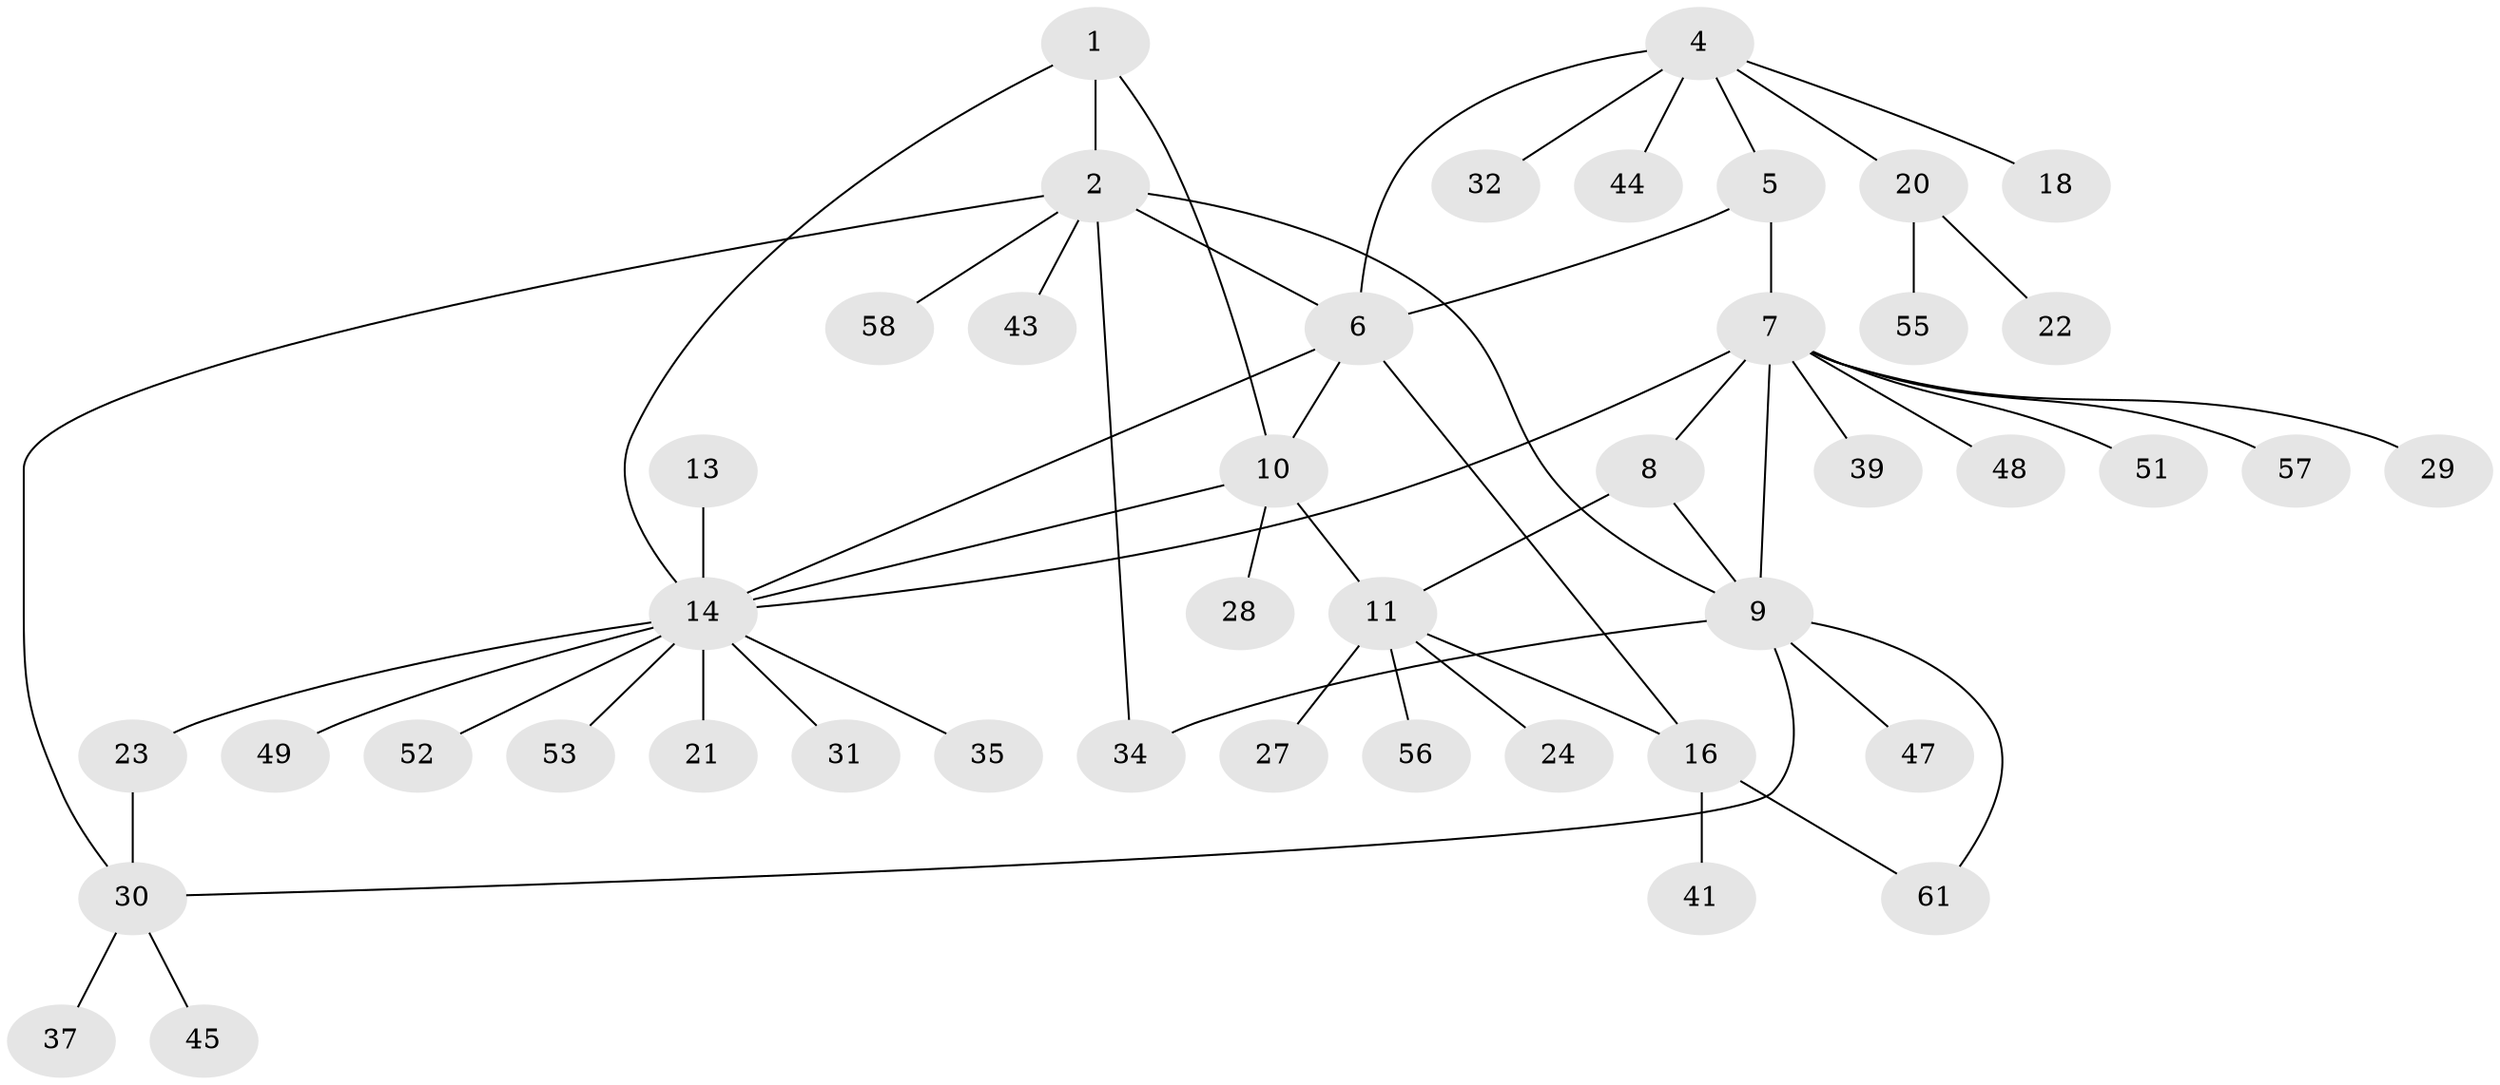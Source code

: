 // original degree distribution, {4: 0.08196721311475409, 7: 0.06557377049180328, 3: 0.11475409836065574, 8: 0.03278688524590164, 5: 0.03278688524590164, 10: 0.01639344262295082, 1: 0.5409836065573771, 2: 0.11475409836065574}
// Generated by graph-tools (version 1.1) at 2025/11/02/27/25 16:11:34]
// undirected, 44 vertices, 56 edges
graph export_dot {
graph [start="1"]
  node [color=gray90,style=filled];
  1;
  2 [super="+3"];
  4 [super="+42"];
  5;
  6 [super="+17"];
  7 [super="+26"];
  8 [super="+40"];
  9 [super="+54"];
  10 [super="+12"];
  11 [super="+19"];
  13 [super="+25"];
  14 [super="+15"];
  16 [super="+60"];
  18 [super="+38"];
  20 [super="+33"];
  21;
  22;
  23 [super="+46"];
  24 [super="+50"];
  27;
  28;
  29;
  30 [super="+36"];
  31;
  32;
  34;
  35;
  37;
  39;
  41;
  43 [super="+59"];
  44;
  45;
  47;
  48;
  49;
  51;
  52;
  53;
  55;
  56;
  57;
  58;
  61;
  1 -- 2 [weight=2];
  1 -- 10;
  1 -- 14;
  2 -- 9;
  2 -- 30;
  2 -- 34;
  2 -- 43;
  2 -- 58;
  2 -- 6;
  4 -- 5;
  4 -- 6;
  4 -- 18;
  4 -- 20;
  4 -- 32;
  4 -- 44;
  5 -- 6;
  5 -- 7;
  6 -- 14;
  6 -- 16;
  6 -- 10;
  7 -- 8;
  7 -- 9;
  7 -- 29;
  7 -- 51;
  7 -- 57;
  7 -- 48;
  7 -- 39;
  7 -- 14;
  8 -- 9;
  8 -- 11;
  9 -- 34;
  9 -- 47;
  9 -- 61;
  9 -- 30;
  10 -- 11 [weight=2];
  10 -- 28;
  10 -- 14;
  11 -- 16;
  11 -- 24;
  11 -- 27;
  11 -- 56;
  13 -- 14 [weight=2];
  14 -- 49;
  14 -- 35;
  14 -- 52;
  14 -- 21;
  14 -- 53;
  14 -- 23;
  14 -- 31;
  16 -- 41;
  16 -- 61;
  20 -- 22;
  20 -- 55;
  23 -- 30;
  30 -- 37;
  30 -- 45;
}
